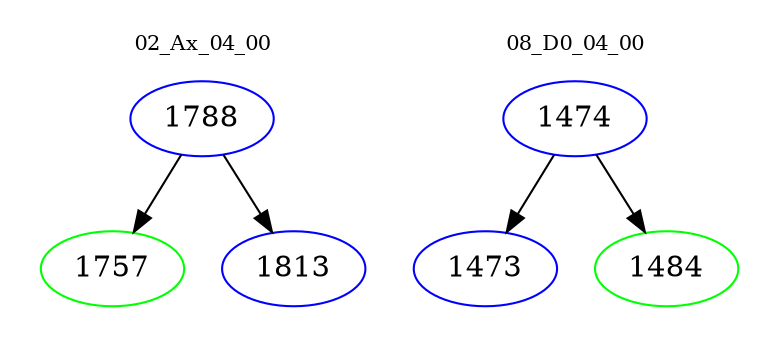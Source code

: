 digraph{
subgraph cluster_0 {
color = white
label = "02_Ax_04_00";
fontsize=10;
T0_1788 [label="1788", color="blue"]
T0_1788 -> T0_1757 [color="black"]
T0_1757 [label="1757", color="green"]
T0_1788 -> T0_1813 [color="black"]
T0_1813 [label="1813", color="blue"]
}
subgraph cluster_1 {
color = white
label = "08_D0_04_00";
fontsize=10;
T1_1474 [label="1474", color="blue"]
T1_1474 -> T1_1473 [color="black"]
T1_1473 [label="1473", color="blue"]
T1_1474 -> T1_1484 [color="black"]
T1_1484 [label="1484", color="green"]
}
}
